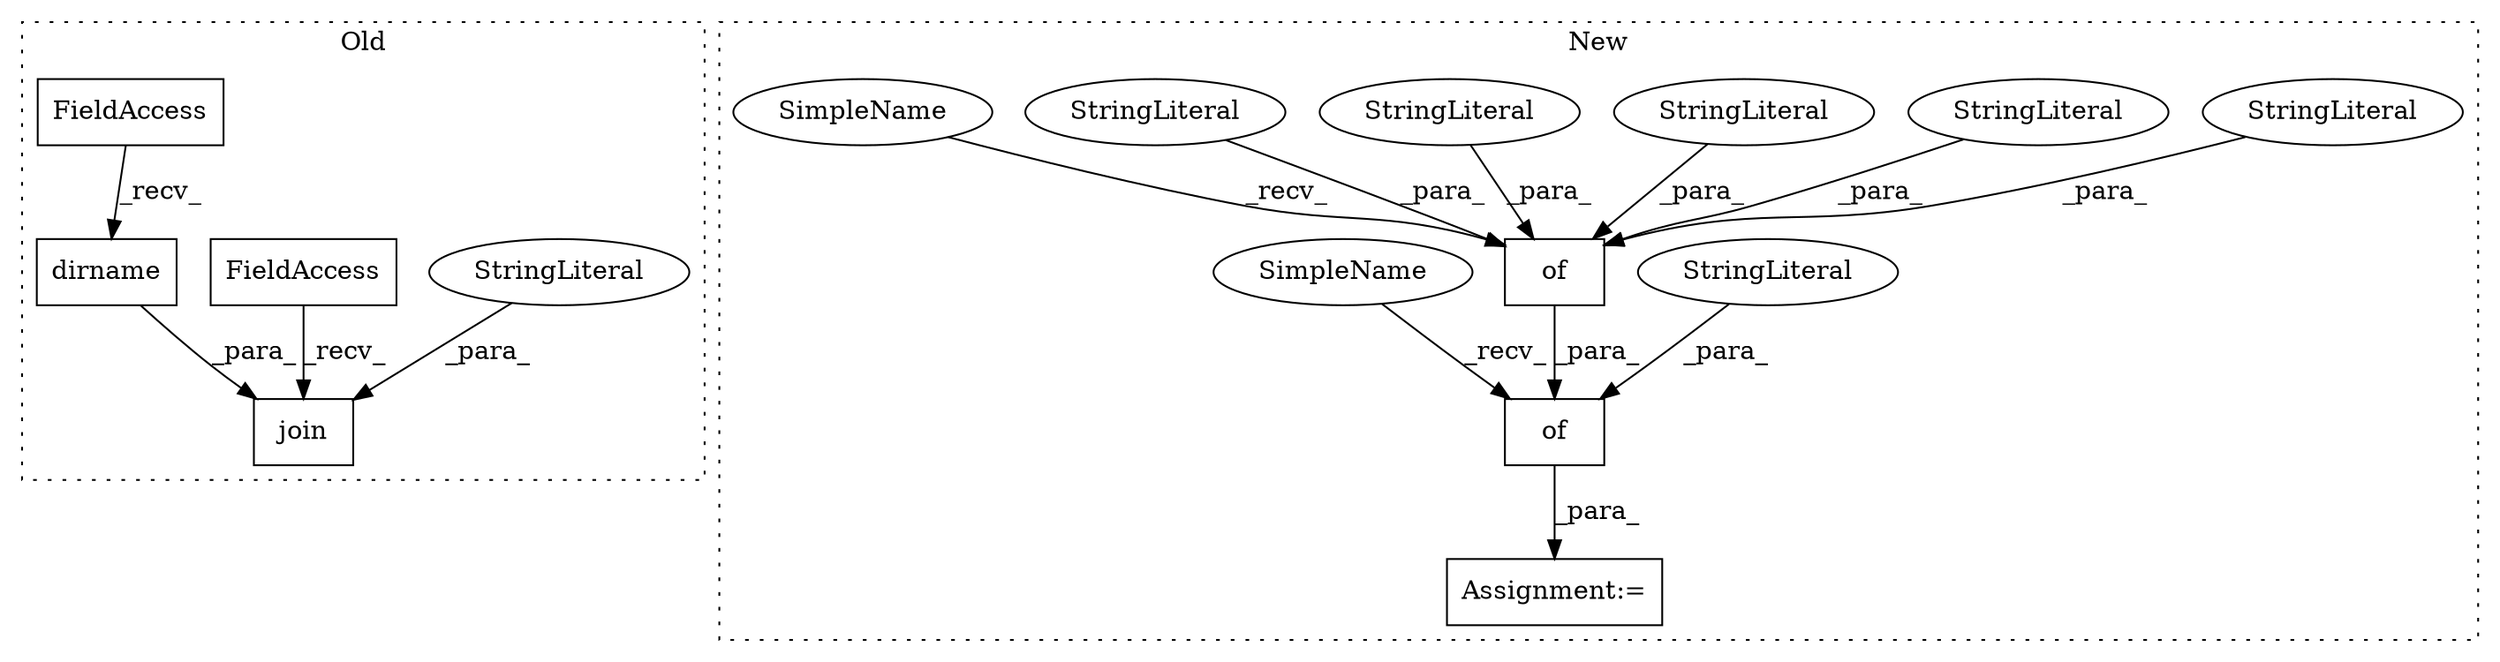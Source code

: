 digraph G {
subgraph cluster0 {
1 [label="join" a="32" s="1701,1732" l="5,1" shape="box"];
8 [label="StringLiteral" a="45" s="1716" l="16" shape="ellipse"];
9 [label="FieldAccess" a="22" s="1693" l="7" shape="box"];
11 [label="dirname" a="32" s="1631,1664" l="8,1" shape="box"];
12 [label="FieldAccess" a="22" s="1623" l="7" shape="box"];
label = "Old";
style="dotted";
}
subgraph cluster1 {
2 [label="of" a="32" s="1737,1866" l="3,1" shape="box"];
3 [label="StringLiteral" a="45" s="1740" l="10" shape="ellipse"];
4 [label="StringLiteral" a="45" s="1769" l="15" shape="ellipse"];
5 [label="Assignment:=" a="7" s="1707" l="1" shape="box"];
6 [label="StringLiteral" a="45" s="1830" l="6" shape="ellipse"];
7 [label="StringLiteral" a="45" s="1813" l="16" shape="ellipse"];
10 [label="StringLiteral" a="45" s="1751" l="17" shape="ellipse"];
13 [label="of" a="32" s="1712,1867" l="3,1" shape="box"];
14 [label="StringLiteral" a="45" s="1715" l="17" shape="ellipse"];
15 [label="SimpleName" a="42" s="1733" l="3" shape="ellipse"];
16 [label="SimpleName" a="42" s="1708" l="3" shape="ellipse"];
label = "New";
style="dotted";
}
2 -> 13 [label="_para_"];
3 -> 2 [label="_para_"];
4 -> 2 [label="_para_"];
6 -> 2 [label="_para_"];
7 -> 2 [label="_para_"];
8 -> 1 [label="_para_"];
9 -> 1 [label="_recv_"];
10 -> 2 [label="_para_"];
11 -> 1 [label="_para_"];
12 -> 11 [label="_recv_"];
13 -> 5 [label="_para_"];
14 -> 13 [label="_para_"];
15 -> 2 [label="_recv_"];
16 -> 13 [label="_recv_"];
}
